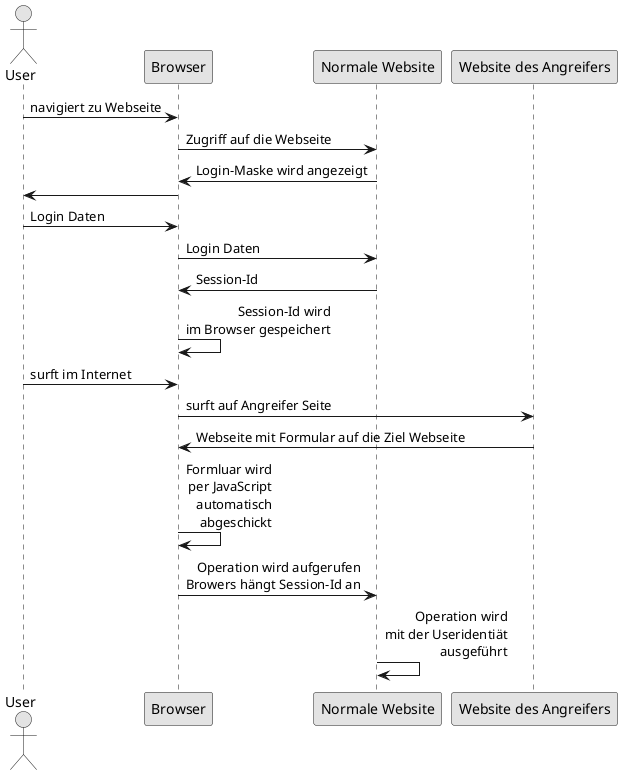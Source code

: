 @startuml
skinparam monochrome true
skinparam shadowing false

actor U as "User"
participant UA as "Browser"
participant TS as "Normale Website"
participant MS as "Website des Angreifers"

U -> UA: navigiert zu Webseite
UA->TS: Zugriff auf die Webseite
TS->UA: Login-Maske wird angezeigt
UA->U
U->UA: Login Daten
UA->TS: Login Daten
TS->UA: Session-Id
UA->UA: Session-Id wird\rim Browser gespeichert

U->UA: surft im Internet
UA->MS: surft auf Angreifer Seite
MS->UA: Webseite mit Formular auf die Ziel Webseite
UA->UA: Formluar wird\rper JavaScript\rautomatisch\rabgeschickt
UA->TS: Operation wird aufgerufen\rBrowers hängt Session-Id an
TS->TS: Operation wird\rmit der Useridentiät\r ausgeführt
@enduml
